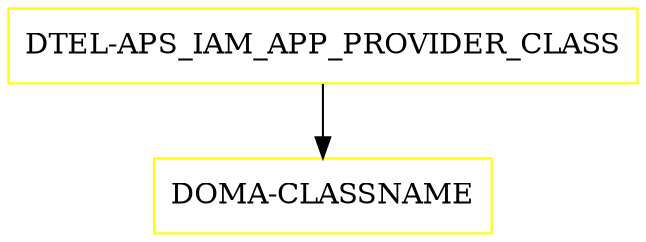 digraph G {
  "DTEL-APS_IAM_APP_PROVIDER_CLASS" [shape=box,color=yellow];
  "DOMA-CLASSNAME" [shape=box,color=yellow,URL="./DOMA_CLASSNAME.html"];
  "DTEL-APS_IAM_APP_PROVIDER_CLASS" -> "DOMA-CLASSNAME";
}
